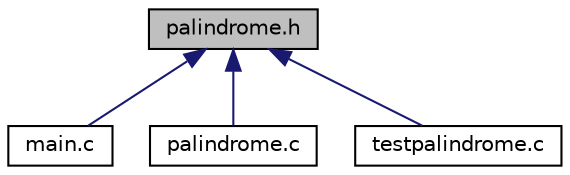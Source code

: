 digraph "palindrome.h"
{
 // LATEX_PDF_SIZE
  edge [fontname="Helvetica",fontsize="10",labelfontname="Helvetica",labelfontsize="10"];
  node [fontname="Helvetica",fontsize="10",shape=record];
  Node1 [label="palindrome.h",height=0.2,width=0.4,color="black", fillcolor="grey75", style="filled", fontcolor="black",tooltip="Заголовочный файл с описанием функций для работы с палиндромами"];
  Node1 -> Node2 [dir="back",color="midnightblue",fontsize="10",style="solid"];
  Node2 [label="main.c",height=0.2,width=0.4,color="black", fillcolor="white", style="filled",URL="$main_8c.html",tooltip="Основной файл с решением задачи"];
  Node1 -> Node3 [dir="back",color="midnightblue",fontsize="10",style="solid"];
  Node3 [label="palindrome.c",height=0.2,width=0.4,color="black", fillcolor="white", style="filled",URL="$palindrome_8c.html",tooltip="Файл с описанием функций для анализа массива целых чисел, направленного на выявление и вывод палиндро..."];
  Node1 -> Node4 [dir="back",color="midnightblue",fontsize="10",style="solid"];
  Node4 [label="testpalindrome.c",height=0.2,width=0.4,color="black", fillcolor="white", style="filled",URL="$testpalindrome_8c.html",tooltip="Файл с модульным тестированием palindrome.c."];
}
